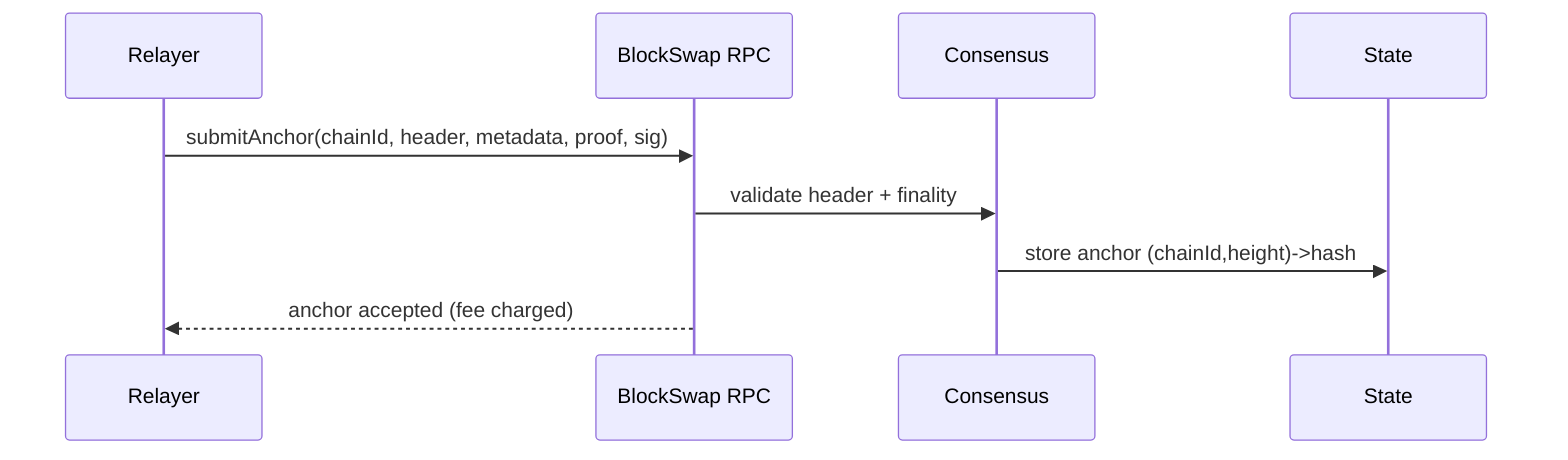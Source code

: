 sequenceDiagram
  participant R as Relayer
  participant RPC as BlockSwap RPC
  participant CONS as Consensus
  participant ST as State

  R->>RPC: submitAnchor(chainId, header, metadata, proof, sig)
  RPC->>CONS: validate header + finality
  CONS->>ST: store anchor (chainId,height)->hash
  RPC-->>R: anchor accepted (fee charged)